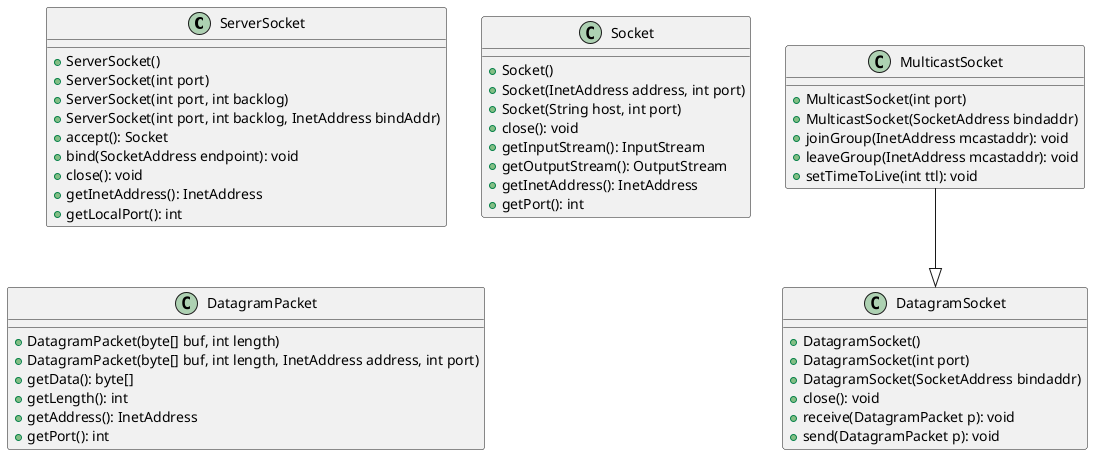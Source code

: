 @startuml

class ServerSocket {
  +ServerSocket()
  +ServerSocket(int port)
  +ServerSocket(int port, int backlog)
  +ServerSocket(int port, int backlog, InetAddress bindAddr)
  +accept(): Socket
  +bind(SocketAddress endpoint): void
  +close(): void
  +getInetAddress(): InetAddress
  +getLocalPort(): int
}

class Socket {
  +Socket()
  +Socket(InetAddress address, int port)
  +Socket(String host, int port)
  +close(): void
  +getInputStream(): InputStream
  +getOutputStream(): OutputStream
  +getInetAddress(): InetAddress
  +getPort(): int
}

class DatagramSocket {
  +DatagramSocket()
  +DatagramSocket(int port)
  +DatagramSocket(SocketAddress bindaddr)
  +close(): void
  +receive(DatagramPacket p): void
  +send(DatagramPacket p): void
}

class DatagramPacket {
  +DatagramPacket(byte[] buf, int length)
  +DatagramPacket(byte[] buf, int length, InetAddress address, int port)
  +getData(): byte[]
  +getLength(): int
  +getAddress(): InetAddress
  +getPort(): int
}

class MulticastSocket {
  +MulticastSocket(int port)
  +MulticastSocket(SocketAddress bindaddr)
  +joinGroup(InetAddress mcastaddr): void
  +leaveGroup(InetAddress mcastaddr): void
  +setTimeToLive(int ttl): void
}

MulticastSocket --|> DatagramSocket


@enduml

